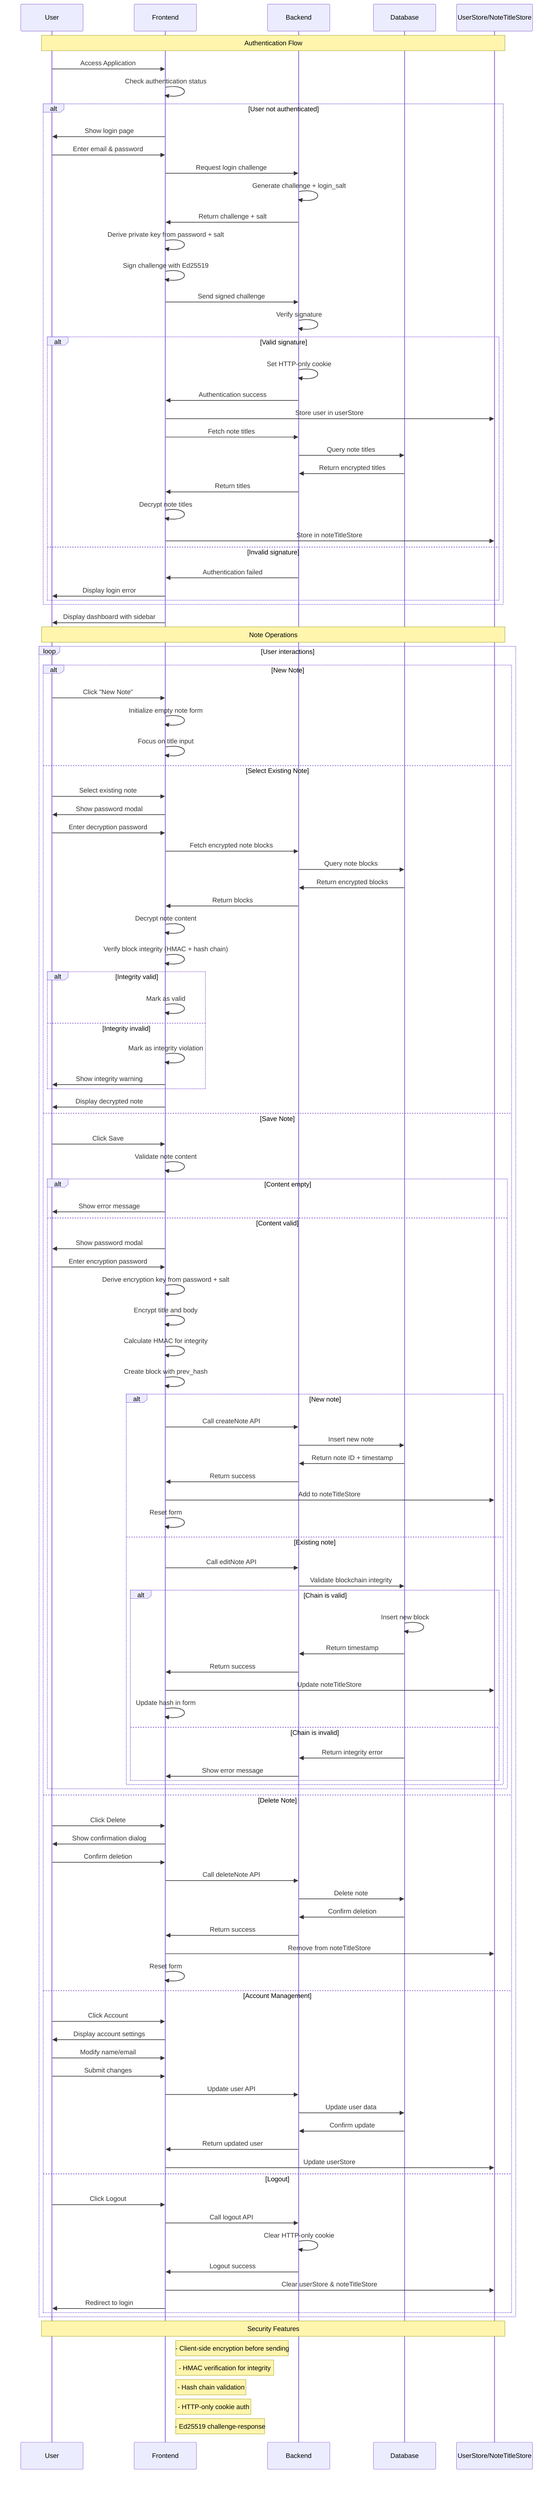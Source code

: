 sequenceDiagram
    participant U as User
    participant F as Frontend
    participant B as Backend
    participant DB as Database
    participant Store as UserStore/NoteTitleStore

    Note over U,Store: Authentication Flow
    U->>F: Access Application
    F->>F: Check authentication status
    
    alt User not authenticated
        F->>U: Show login page
        U->>F: Enter email & password
        F->>B: Request login challenge
        B->>B: Generate challenge + login_salt
        B->>F: Return challenge + salt
        F->>F: Derive private key from password + salt
        F->>F: Sign challenge with Ed25519
        F->>B: Send signed challenge
        B->>B: Verify signature
        
        alt Valid signature
            B->>B: Set HTTP-only cookie
            B->>F: Authentication success
            F->>Store: Store user in userStore
            F->>B: Fetch note titles
            B->>DB: Query note titles
            DB->>B: Return encrypted titles
            B->>F: Return titles
            F->>F: Decrypt note titles
            F->>Store: Store in noteTitleStore
        else Invalid signature
            B->>F: Authentication failed
            F->>U: Display login error
        end
    end

    F->>U: Display dashboard with sidebar

    Note over U,Store: Note Operations
    loop User interactions
        alt New Note
            U->>F: Click "New Note"
            F->>F: Initialize empty note form
            F->>F: Focus on title input
            
        else Select Existing Note
            U->>F: Select existing note
            F->>U: Show password modal
            U->>F: Enter decryption password
            F->>B: Fetch encrypted note blocks
            B->>DB: Query note blocks
            DB->>B: Return encrypted blocks
            B->>F: Return blocks
            F->>F: Decrypt note content
            F->>F: Verify block integrity (HMAC + hash chain)
            
            alt Integrity valid
                F->>F: Mark as valid
            else Integrity invalid
                F->>F: Mark as integrity violation
                F->>U: Show integrity warning
            end
            
            F->>U: Display decrypted note
            
        else Save Note
            U->>F: Click Save
            F->>F: Validate note content
            
            alt Content empty
                F->>U: Show error message
            else Content valid
                F->>U: Show password modal
                U->>F: Enter encryption password
                F->>F: Derive encryption key from password + salt
                F->>F: Encrypt title and body
                F->>F: Calculate HMAC for integrity
                F->>F: Create block with prev_hash
                
                alt New note
                    F->>B: Call createNote API
                    B->>DB: Insert new note
                    DB->>B: Return note ID + timestamp
                    B->>F: Return success
                    F->>Store: Add to noteTitleStore
                    F->>F: Reset form
                else Existing note
                    F->>B: Call editNote API
                    B->>DB: Validate blockchain integrity
                    alt Chain is valid
                        DB->>DB: Insert new block
                        DB->>B: Return timestamp
                        B->>F: Return success
                        F->>Store: Update noteTitleStore
                        F->>F: Update hash in form
                    else Chain is invalid
                        DB->>B: Return integrity error
                        B->>F: Show error message
                    end
                end
            end
            
        else Delete Note
            U->>F: Click Delete
            F->>U: Show confirmation dialog
            U->>F: Confirm deletion
            F->>B: Call deleteNote API
            B->>DB: Delete note
            DB->>B: Confirm deletion
            B->>F: Return success
            F->>Store: Remove from noteTitleStore
            F->>F: Reset form
            
        else Account Management
            U->>F: Click Account
            F->>U: Display account settings
            U->>F: Modify name/email
            U->>F: Submit changes
            F->>B: Update user API
            B->>DB: Update user data
            DB->>B: Confirm update
            B->>F: Return updated user
            F->>Store: Update userStore
            
        else Logout
            U->>F: Click Logout
            F->>B: Call logout API
            B->>B: Clear HTTP-only cookie
            B->>F: Logout success
            F->>Store: Clear userStore & noteTitleStore
            F->>U: Redirect to login
        end
    end

    Note over U,Store: Security Features
    Note right of F: - Client-side encryption before sending
    Note right of F: - HMAC verification for integrity
    Note right of F: - Hash chain validation
    Note right of F: - HTTP-only cookie auth
    Note right of F: - Ed25519 challenge-response